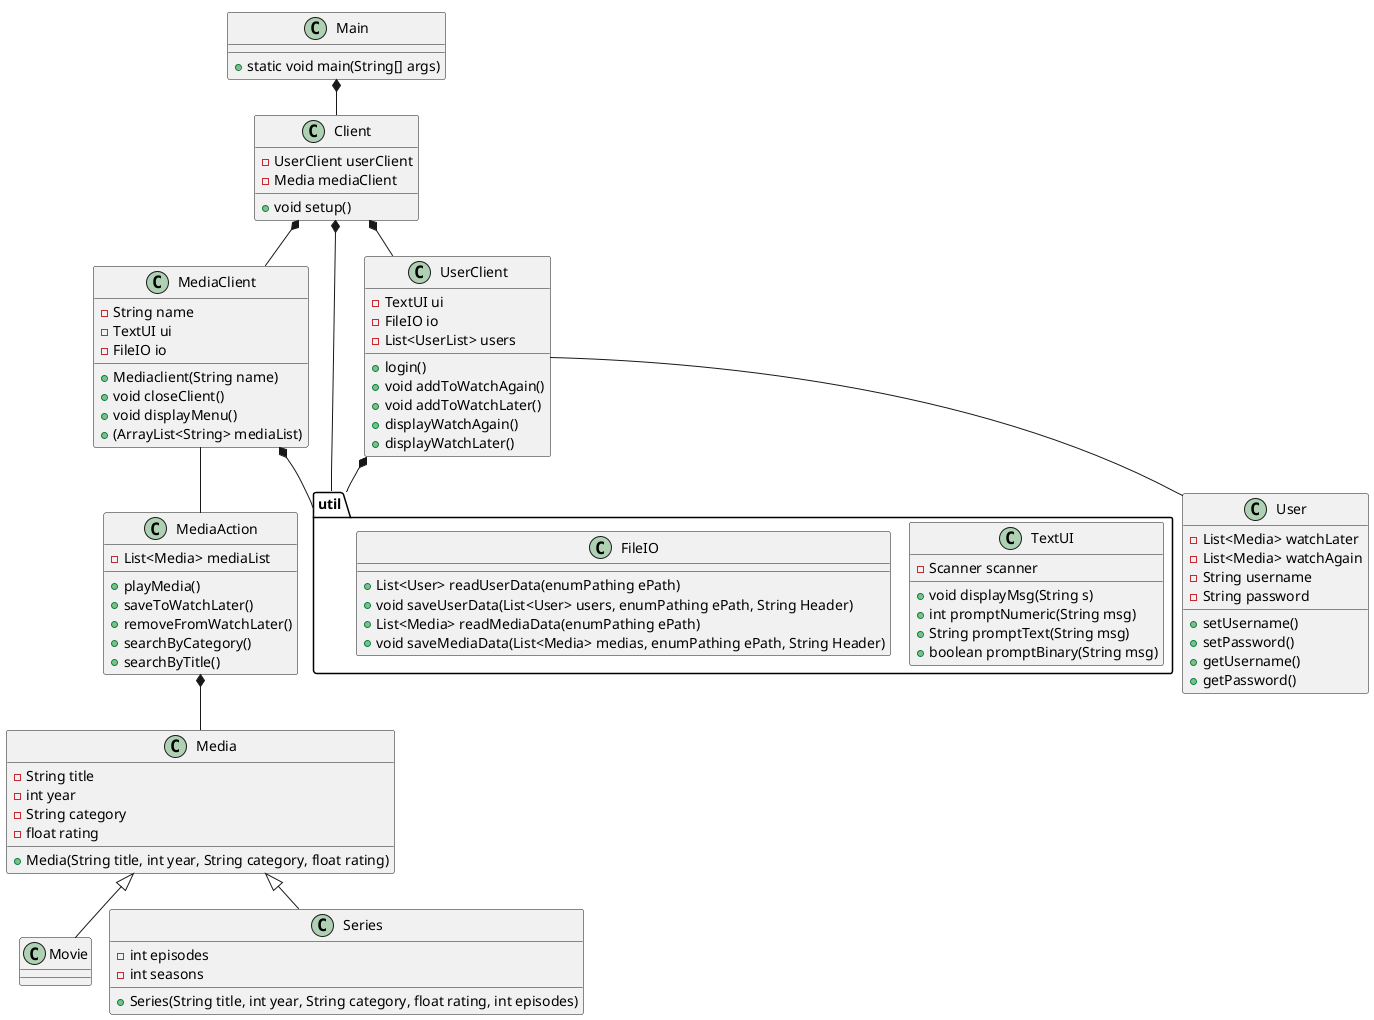 @startuml
!pragma layout smetana

class Main{
+ static void main(String[] args)
}

class Client{
-UserClient userClient
- Media mediaClient
+void setup()
}

class Media{
- String title
- int year
- String category
- float rating
+Media(String title, int year, String category, float rating)

}

class MediaClient{
-String name
-TextUI ui
-FileIO io
+Mediaclient(String name)
+void closeClient()
+void displayMenu()
+(ArrayList<String> mediaList)

}
class MediaAction{
-List<Media> mediaList
+playMedia()
+saveToWatchLater()
+removeFromWatchLater()
+searchByCategory()
+searchByTitle()
}

class User{
-List<Media> watchLater
-List<Media> watchAgain
-String username
-String password
+setUsername()
+setPassword()
+getUsername()
+getPassword()
}


class Movie{
}

class Series{
- int episodes
- int seasons
+Series(String title, int year, String category, float rating, int episodes)
}


class UserClient{
-TextUI ui
-FileIO io
-List<UserList> users
+login()
+void addToWatchAgain()
+void addToWatchLater()
+displayWatchAgain()
+displayWatchLater()
}


package "util" {
class TextUI{
- Scanner scanner

+void displayMsg(String s)
+int promptNumeric(String msg)
+String promptText(String msg)
+boolean promptBinary(String msg)
}
class FileIO{
+List<User> readUserData(enumPathing ePath)
+void saveUserData(List<User> users, enumPathing ePath, String Header)
+List<Media> readMediaData(enumPathing ePath)
+void saveMediaData(List<Media> medias, enumPathing ePath, String Header)
}
}

MediaAction *-- Media
Media<|--Series
Media <|-- Movie
Client *-- MediaClient
MediaClient *-- "util"
MediaClient -- MediaAction
Client *-- UserClient
UserClient -- User
UserClient *--"util"
Main *-- Client
Client *-- "util"

@enduml